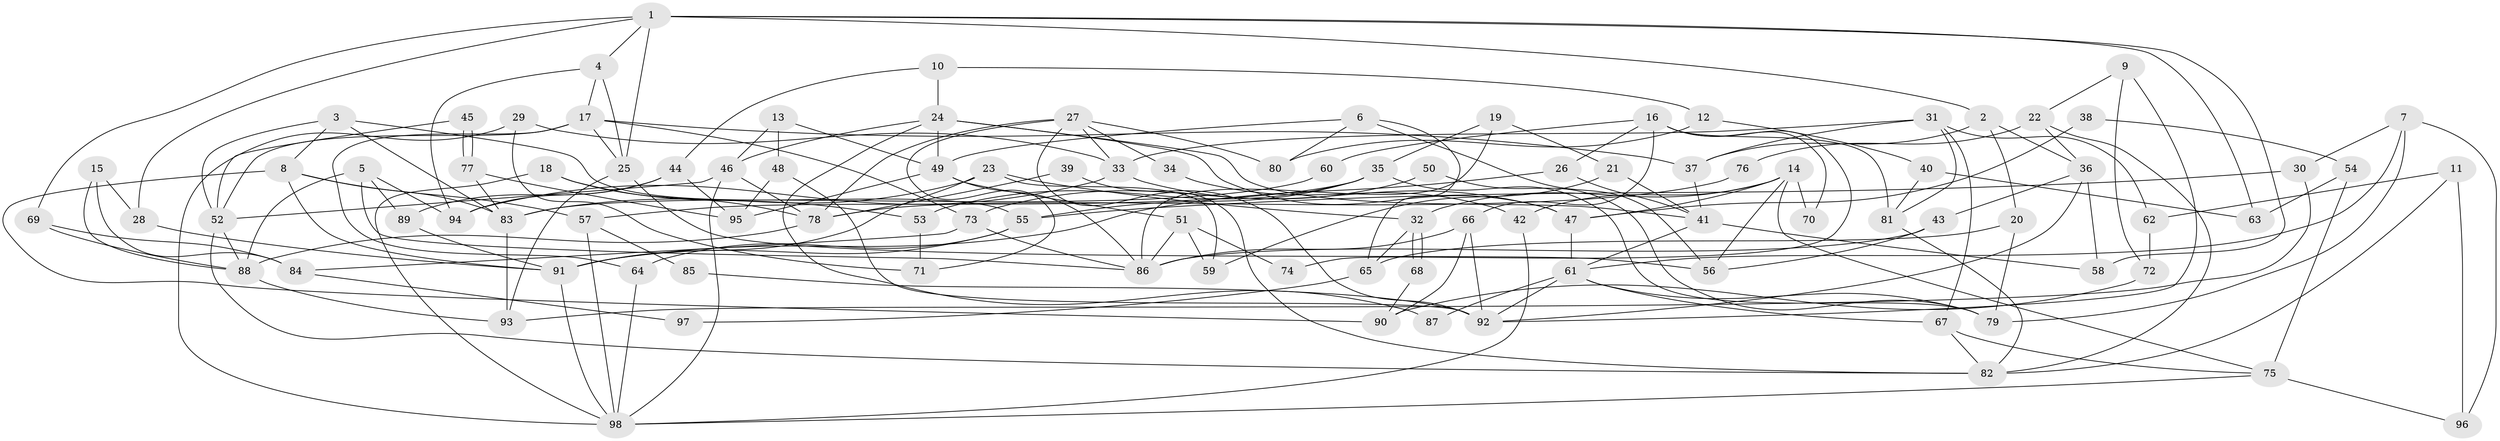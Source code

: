 // Generated by graph-tools (version 1.1) at 2025/50/03/09/25 03:50:12]
// undirected, 98 vertices, 196 edges
graph export_dot {
graph [start="1"]
  node [color=gray90,style=filled];
  1;
  2;
  3;
  4;
  5;
  6;
  7;
  8;
  9;
  10;
  11;
  12;
  13;
  14;
  15;
  16;
  17;
  18;
  19;
  20;
  21;
  22;
  23;
  24;
  25;
  26;
  27;
  28;
  29;
  30;
  31;
  32;
  33;
  34;
  35;
  36;
  37;
  38;
  39;
  40;
  41;
  42;
  43;
  44;
  45;
  46;
  47;
  48;
  49;
  50;
  51;
  52;
  53;
  54;
  55;
  56;
  57;
  58;
  59;
  60;
  61;
  62;
  63;
  64;
  65;
  66;
  67;
  68;
  69;
  70;
  71;
  72;
  73;
  74;
  75;
  76;
  77;
  78;
  79;
  80;
  81;
  82;
  83;
  84;
  85;
  86;
  87;
  88;
  89;
  90;
  91;
  92;
  93;
  94;
  95;
  96;
  97;
  98;
  1 -- 69;
  1 -- 25;
  1 -- 2;
  1 -- 4;
  1 -- 28;
  1 -- 58;
  1 -- 63;
  2 -- 36;
  2 -- 20;
  2 -- 37;
  3 -- 55;
  3 -- 52;
  3 -- 8;
  3 -- 83;
  4 -- 17;
  4 -- 25;
  4 -- 94;
  5 -- 88;
  5 -- 94;
  5 -- 86;
  5 -- 89;
  6 -- 56;
  6 -- 49;
  6 -- 65;
  6 -- 80;
  7 -- 30;
  7 -- 79;
  7 -- 61;
  7 -- 96;
  8 -- 91;
  8 -- 57;
  8 -- 83;
  8 -- 90;
  9 -- 92;
  9 -- 22;
  9 -- 72;
  10 -- 44;
  10 -- 24;
  10 -- 12;
  11 -- 62;
  11 -- 82;
  11 -- 96;
  12 -- 80;
  12 -- 40;
  13 -- 49;
  13 -- 46;
  13 -- 48;
  14 -- 75;
  14 -- 32;
  14 -- 42;
  14 -- 47;
  14 -- 56;
  14 -- 70;
  15 -- 28;
  15 -- 88;
  15 -- 84;
  16 -- 66;
  16 -- 26;
  16 -- 60;
  16 -- 70;
  16 -- 74;
  16 -- 81;
  17 -- 37;
  17 -- 64;
  17 -- 25;
  17 -- 52;
  17 -- 73;
  18 -- 98;
  18 -- 53;
  18 -- 78;
  19 -- 35;
  19 -- 86;
  19 -- 21;
  20 -- 65;
  20 -- 79;
  21 -- 41;
  21 -- 59;
  22 -- 36;
  22 -- 82;
  22 -- 76;
  23 -- 59;
  23 -- 83;
  23 -- 32;
  23 -- 91;
  24 -- 41;
  24 -- 46;
  24 -- 47;
  24 -- 49;
  24 -- 87;
  25 -- 56;
  25 -- 93;
  26 -- 41;
  26 -- 91;
  27 -- 78;
  27 -- 82;
  27 -- 33;
  27 -- 34;
  27 -- 71;
  27 -- 80;
  28 -- 91;
  29 -- 33;
  29 -- 98;
  29 -- 71;
  30 -- 93;
  30 -- 55;
  31 -- 33;
  31 -- 67;
  31 -- 37;
  31 -- 62;
  31 -- 81;
  32 -- 68;
  32 -- 68;
  32 -- 65;
  33 -- 47;
  33 -- 94;
  34 -- 42;
  35 -- 57;
  35 -- 79;
  35 -- 53;
  35 -- 55;
  36 -- 92;
  36 -- 58;
  36 -- 43;
  37 -- 41;
  38 -- 54;
  38 -- 47;
  39 -- 78;
  39 -- 92;
  40 -- 81;
  40 -- 63;
  41 -- 61;
  41 -- 58;
  42 -- 98;
  43 -- 56;
  43 -- 86;
  44 -- 94;
  44 -- 95;
  44 -- 89;
  45 -- 77;
  45 -- 77;
  45 -- 52;
  46 -- 78;
  46 -- 52;
  46 -- 98;
  47 -- 61;
  48 -- 95;
  48 -- 92;
  49 -- 86;
  49 -- 51;
  49 -- 95;
  50 -- 73;
  50 -- 79;
  51 -- 86;
  51 -- 59;
  51 -- 74;
  52 -- 82;
  52 -- 88;
  53 -- 71;
  54 -- 63;
  54 -- 75;
  55 -- 91;
  55 -- 64;
  57 -- 98;
  57 -- 85;
  60 -- 83;
  61 -- 67;
  61 -- 79;
  61 -- 87;
  61 -- 92;
  62 -- 72;
  64 -- 98;
  65 -- 97;
  66 -- 86;
  66 -- 92;
  66 -- 90;
  67 -- 75;
  67 -- 82;
  68 -- 90;
  69 -- 84;
  69 -- 88;
  72 -- 90;
  73 -- 86;
  73 -- 84;
  75 -- 98;
  75 -- 96;
  76 -- 78;
  77 -- 83;
  77 -- 95;
  78 -- 88;
  81 -- 82;
  83 -- 93;
  84 -- 97;
  85 -- 92;
  88 -- 93;
  89 -- 91;
  91 -- 98;
}
